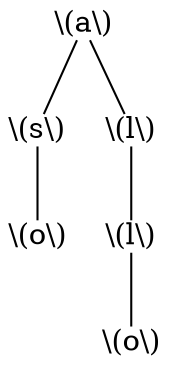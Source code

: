 graph {
	0 [label="\\(a\\)" shape=plain]
	1 [label="\\(s\\)" shape=plain]
	0 -- 1
	2 [label="\\(o\\)" shape=plain]
	1 -- 2
	3 [label="\\(l\\)" shape=plain]
	0 -- 3
	4 [label="\\(l\\)" shape=plain]
	3 -- 4
	5 [label="\\(o\\)" shape=plain]
	4 -- 5
}
